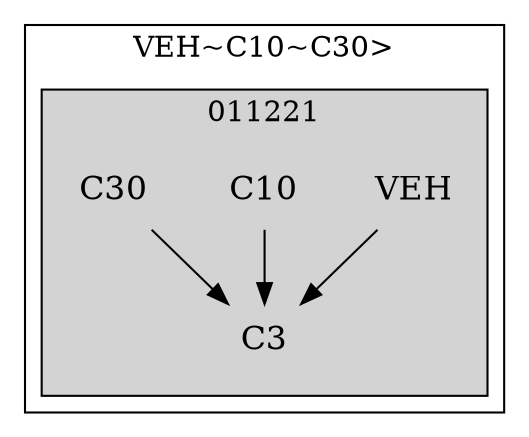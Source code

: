 strict digraph FirstlevelCluster {
	labelloc = "t";
	compound = false;
	subgraph cluster_0 {
	label= "VEH~C10~C30>";
		subgraph	cluster_2 {
		label = "011221";
			style = filled;
			node	[label = VEH, shape = plaintext, fontsize = 16] VEH2;
			node	[label = C3, shape = plaintext, fontsize = 16] C32;
			node	[label = C10, shape = plaintext, fontsize = 16] C102;
			node	[label = C30, shape = plaintext, fontsize = 16] C302;
			VEH2->C32;C102->C32;C302->C32;			}
}}